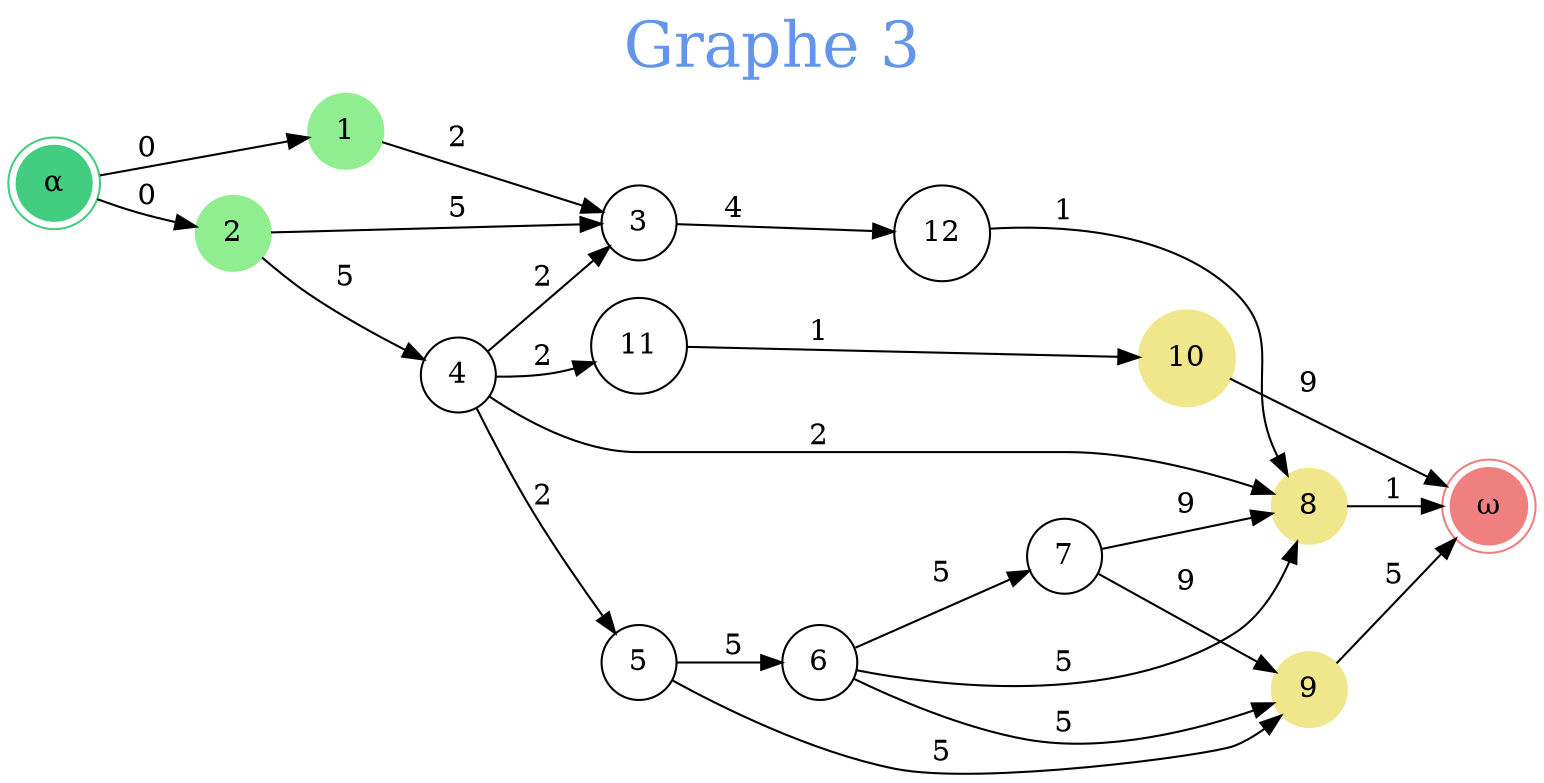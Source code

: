 // Graphe 3
digraph {
	rankdir=LR
	graph [fontcolor=cornflowerblue fontsize=30 label="Graphe 3" labelloc=t]
	0 [label="α" color=seagreen3 shape=doublecircle style=filled]
	1 [label=1 color=lightgreen shape=circle style=filled]
	2 [label=2 color=lightgreen shape=circle style=filled]
	3 [label=3 shape=circle]
	4 [label=4 shape=circle]
	5 [label=5 shape=circle]
	6 [label=6 shape=circle]
	7 [label=7 shape=circle]
	8 [label=8 color=khaki shape=circle style=filled]
	9 [label=9 color=khaki shape=circle style=filled]
	10 [label=10 color=khaki shape=circle style=filled]
	11 [label=11 shape=circle]
	12 [label=12 shape=circle]
	13 [label="ω" color=lightcoral shape=doublecircle style=filled]
	0 -> 1 [label=0]
	0 -> 2 [label=0]
	1 -> 3 [label=2]
	2 -> 3 [label=5]
	2 -> 4 [label=5]
	3 -> 12 [label=4]
	4 -> 3 [label=2]
	4 -> 5 [label=2]
	4 -> 8 [label=2]
	4 -> 11 [label=2]
	5 -> 6 [label=5]
	5 -> 9 [label=5]
	6 -> 7 [label=5]
	6 -> 8 [label=5]
	6 -> 9 [label=5]
	7 -> 8 [label=9]
	7 -> 9 [label=9]
	8 -> 13 [label=1]
	9 -> 13 [label=5]
	10 -> 13 [label=9]
	11 -> 10 [label=1]
	12 -> 8 [label=1]
}
